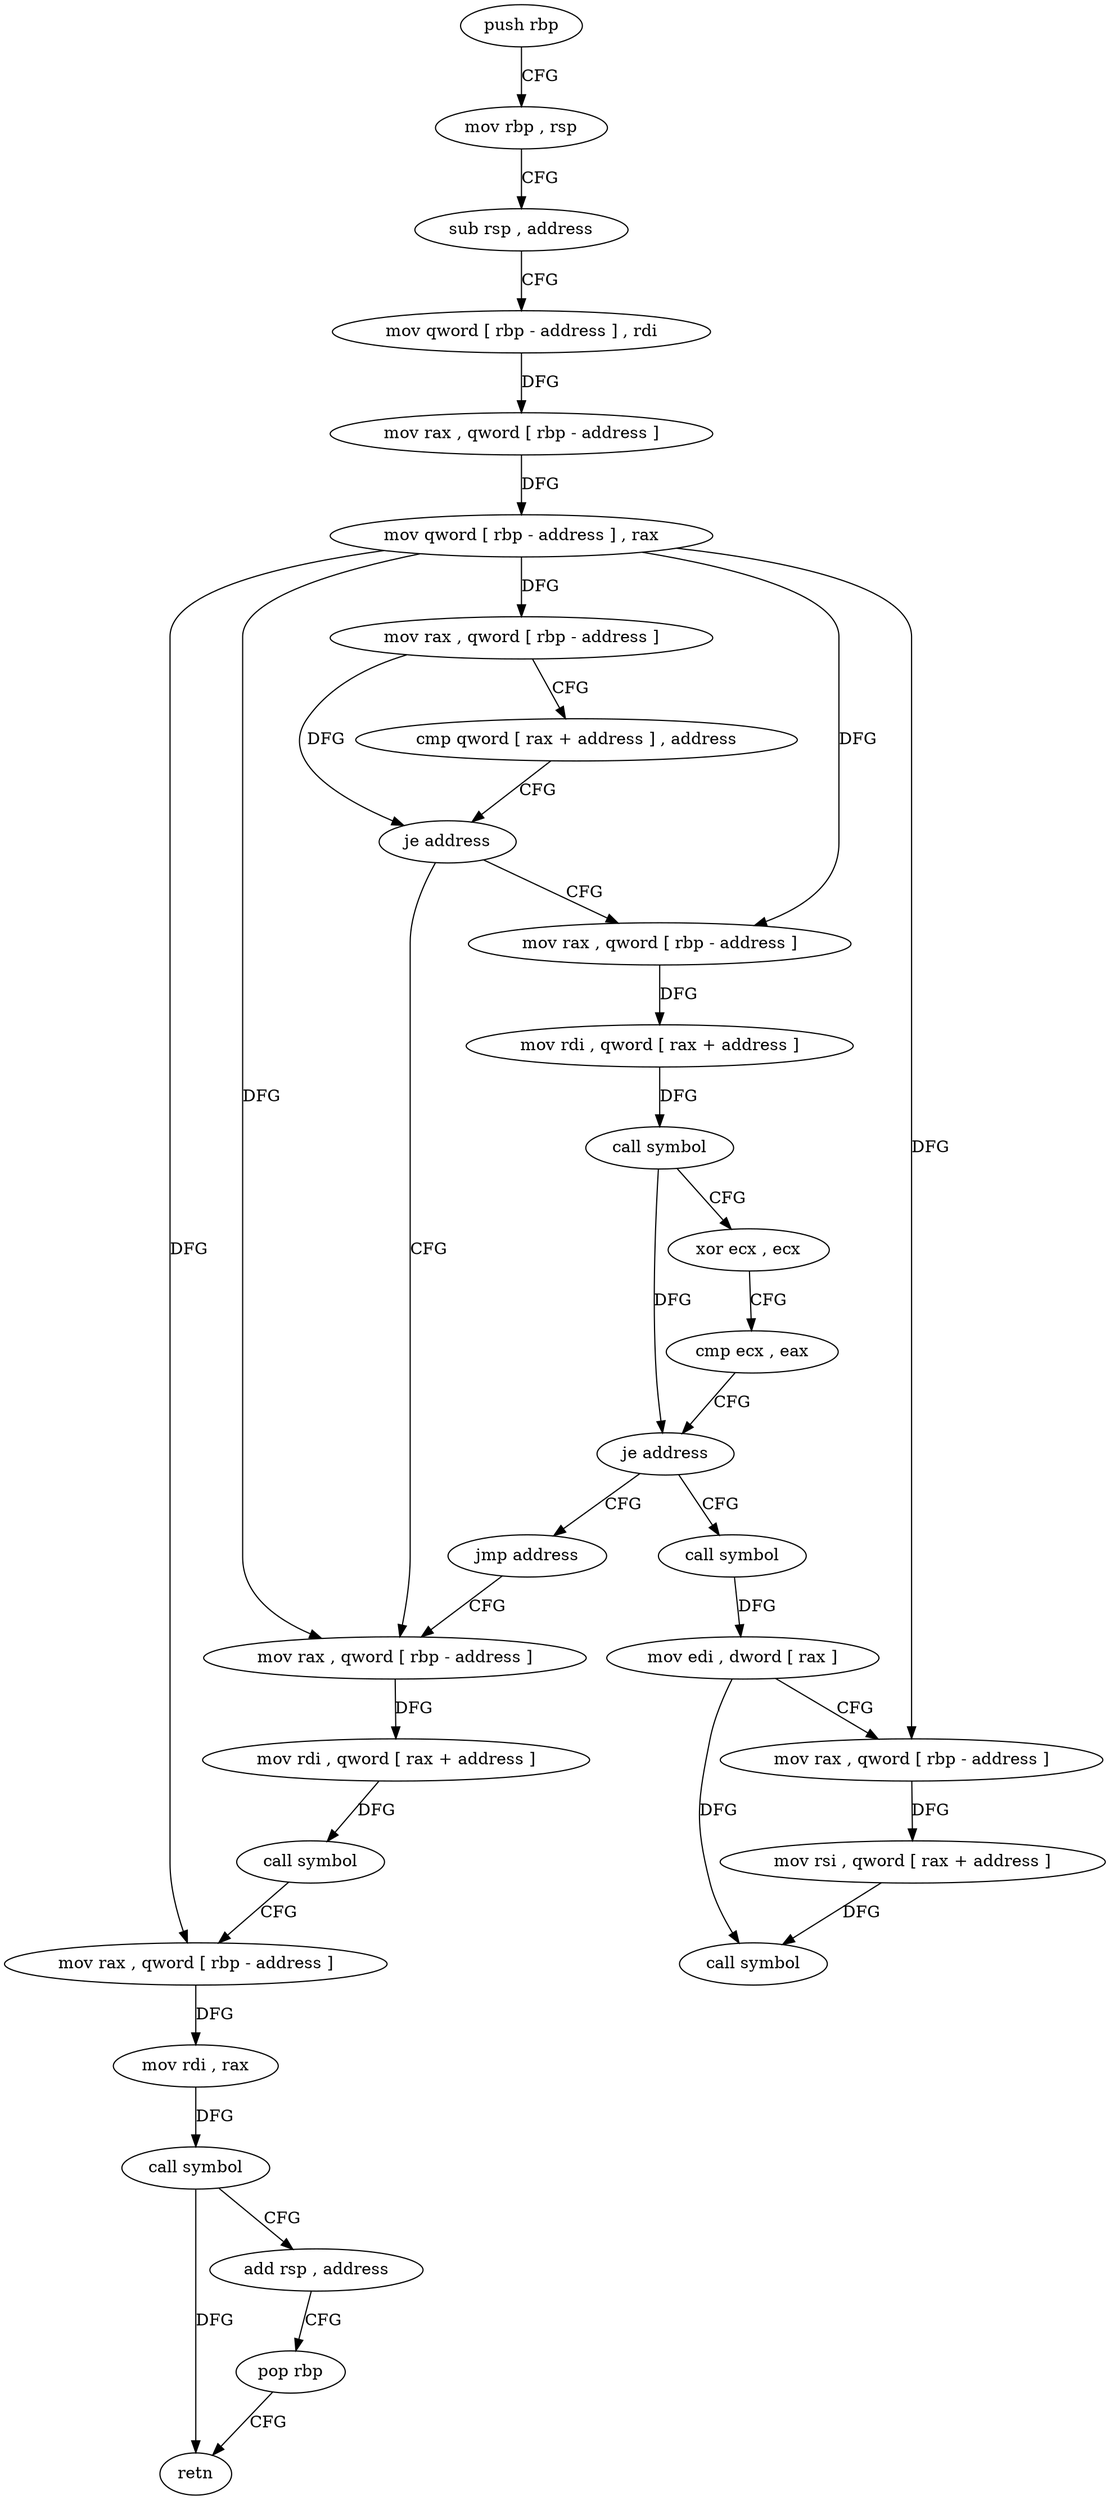 digraph "func" {
"4250080" [label = "push rbp" ]
"4250081" [label = "mov rbp , rsp" ]
"4250084" [label = "sub rsp , address" ]
"4250088" [label = "mov qword [ rbp - address ] , rdi" ]
"4250092" [label = "mov rax , qword [ rbp - address ]" ]
"4250096" [label = "mov qword [ rbp - address ] , rax" ]
"4250100" [label = "mov rax , qword [ rbp - address ]" ]
"4250104" [label = "cmp qword [ rax + address ] , address" ]
"4250109" [label = "je address" ]
"4250163" [label = "mov rax , qword [ rbp - address ]" ]
"4250115" [label = "mov rax , qword [ rbp - address ]" ]
"4250167" [label = "mov rdi , qword [ rax + address ]" ]
"4250171" [label = "call symbol" ]
"4250176" [label = "mov rax , qword [ rbp - address ]" ]
"4250180" [label = "mov rdi , rax" ]
"4250183" [label = "call symbol" ]
"4250188" [label = "add rsp , address" ]
"4250192" [label = "pop rbp" ]
"4250193" [label = "retn" ]
"4250119" [label = "mov rdi , qword [ rax + address ]" ]
"4250123" [label = "call symbol" ]
"4250128" [label = "xor ecx , ecx" ]
"4250130" [label = "cmp ecx , eax" ]
"4250132" [label = "je address" ]
"4250158" [label = "jmp address" ]
"4250138" [label = "call symbol" ]
"4250143" [label = "mov edi , dword [ rax ]" ]
"4250145" [label = "mov rax , qword [ rbp - address ]" ]
"4250149" [label = "mov rsi , qword [ rax + address ]" ]
"4250153" [label = "call symbol" ]
"4250080" -> "4250081" [ label = "CFG" ]
"4250081" -> "4250084" [ label = "CFG" ]
"4250084" -> "4250088" [ label = "CFG" ]
"4250088" -> "4250092" [ label = "DFG" ]
"4250092" -> "4250096" [ label = "DFG" ]
"4250096" -> "4250100" [ label = "DFG" ]
"4250096" -> "4250163" [ label = "DFG" ]
"4250096" -> "4250176" [ label = "DFG" ]
"4250096" -> "4250115" [ label = "DFG" ]
"4250096" -> "4250145" [ label = "DFG" ]
"4250100" -> "4250104" [ label = "CFG" ]
"4250100" -> "4250109" [ label = "DFG" ]
"4250104" -> "4250109" [ label = "CFG" ]
"4250109" -> "4250163" [ label = "CFG" ]
"4250109" -> "4250115" [ label = "CFG" ]
"4250163" -> "4250167" [ label = "DFG" ]
"4250115" -> "4250119" [ label = "DFG" ]
"4250167" -> "4250171" [ label = "DFG" ]
"4250171" -> "4250176" [ label = "CFG" ]
"4250176" -> "4250180" [ label = "DFG" ]
"4250180" -> "4250183" [ label = "DFG" ]
"4250183" -> "4250188" [ label = "CFG" ]
"4250183" -> "4250193" [ label = "DFG" ]
"4250188" -> "4250192" [ label = "CFG" ]
"4250192" -> "4250193" [ label = "CFG" ]
"4250119" -> "4250123" [ label = "DFG" ]
"4250123" -> "4250128" [ label = "CFG" ]
"4250123" -> "4250132" [ label = "DFG" ]
"4250128" -> "4250130" [ label = "CFG" ]
"4250130" -> "4250132" [ label = "CFG" ]
"4250132" -> "4250158" [ label = "CFG" ]
"4250132" -> "4250138" [ label = "CFG" ]
"4250158" -> "4250163" [ label = "CFG" ]
"4250138" -> "4250143" [ label = "DFG" ]
"4250143" -> "4250145" [ label = "CFG" ]
"4250143" -> "4250153" [ label = "DFG" ]
"4250145" -> "4250149" [ label = "DFG" ]
"4250149" -> "4250153" [ label = "DFG" ]
}
